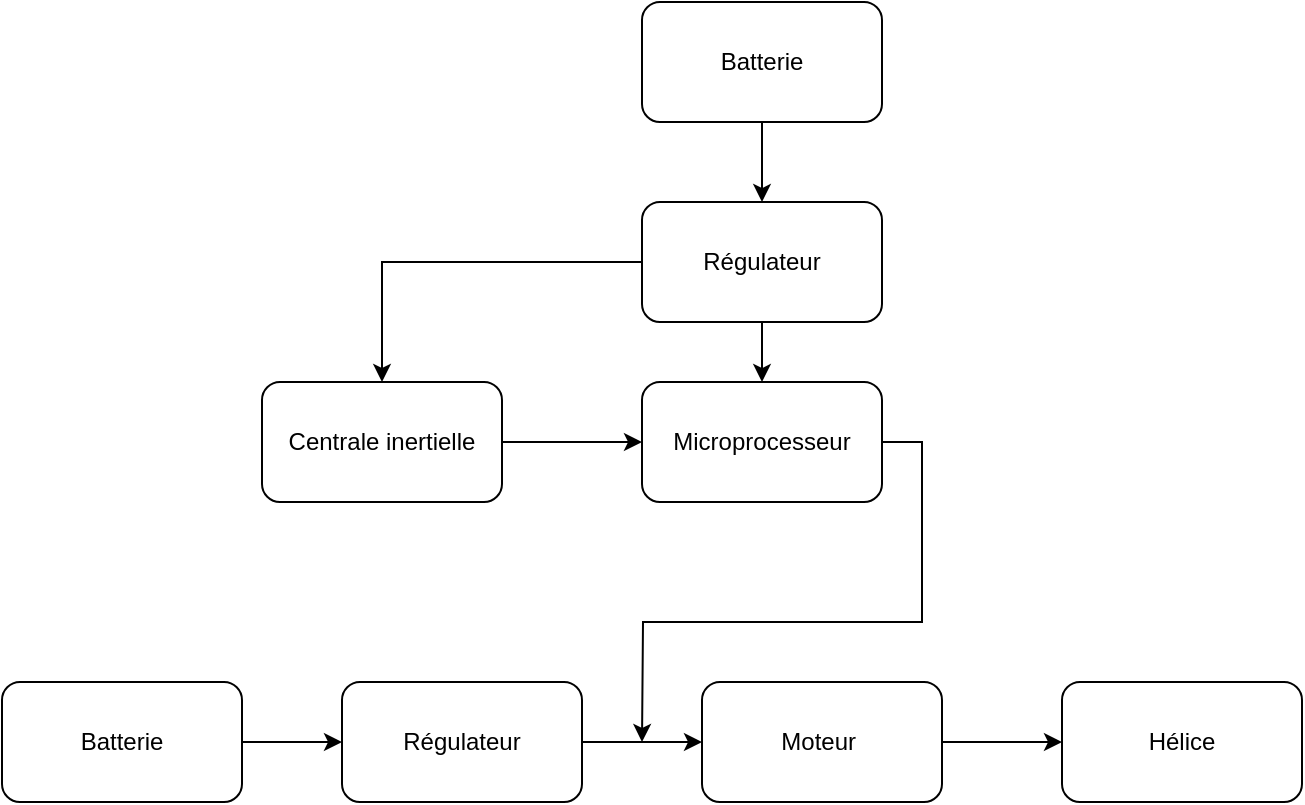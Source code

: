 <mxfile version="21.1.4" type="github">
  <diagram name="Page-1" id="kfJKp4cbYAR8tkhXhPna">
    <mxGraphModel dx="838" dy="1753" grid="1" gridSize="10" guides="1" tooltips="1" connect="1" arrows="1" fold="1" page="1" pageScale="1" pageWidth="827" pageHeight="1169" math="0" shadow="0">
      <root>
        <mxCell id="0" />
        <mxCell id="1" parent="0" />
        <mxCell id="dnf9TGZt98A_cBVJ5hq3-5" style="edgeStyle=orthogonalEdgeStyle;rounded=0;orthogonalLoop=1;jettySize=auto;html=1;exitX=1;exitY=0.5;exitDx=0;exitDy=0;entryX=0;entryY=0.5;entryDx=0;entryDy=0;" edge="1" parent="1" source="JJHdNfHpe185E23BwGl6-1" target="JJHdNfHpe185E23BwGl6-4">
          <mxGeometry relative="1" as="geometry" />
        </mxCell>
        <mxCell id="JJHdNfHpe185E23BwGl6-1" value="Moteur&amp;nbsp;" style="rounded=1;whiteSpace=wrap;html=1;" parent="1" vertex="1">
          <mxGeometry x="420" y="310" width="120" height="60" as="geometry" />
        </mxCell>
        <mxCell id="dnf9TGZt98A_cBVJ5hq3-12" style="edgeStyle=orthogonalEdgeStyle;rounded=0;orthogonalLoop=1;jettySize=auto;html=1;exitX=1;exitY=0.5;exitDx=0;exitDy=0;entryX=0;entryY=0.5;entryDx=0;entryDy=0;" edge="1" parent="1" source="JJHdNfHpe185E23BwGl6-2" target="JJHdNfHpe185E23BwGl6-3">
          <mxGeometry relative="1" as="geometry" />
        </mxCell>
        <mxCell id="JJHdNfHpe185E23BwGl6-2" value="Centrale inertielle" style="rounded=1;whiteSpace=wrap;html=1;" parent="1" vertex="1">
          <mxGeometry x="200" y="160" width="120" height="60" as="geometry" />
        </mxCell>
        <mxCell id="dnf9TGZt98A_cBVJ5hq3-8" style="edgeStyle=orthogonalEdgeStyle;rounded=0;orthogonalLoop=1;jettySize=auto;html=1;exitX=1;exitY=0.5;exitDx=0;exitDy=0;" edge="1" parent="1" source="JJHdNfHpe185E23BwGl6-3">
          <mxGeometry relative="1" as="geometry">
            <mxPoint x="390" y="340" as="targetPoint" />
          </mxGeometry>
        </mxCell>
        <mxCell id="JJHdNfHpe185E23BwGl6-3" value="Microprocesseur" style="rounded=1;whiteSpace=wrap;html=1;" parent="1" vertex="1">
          <mxGeometry x="390" y="160" width="120" height="60" as="geometry" />
        </mxCell>
        <mxCell id="JJHdNfHpe185E23BwGl6-4" value="Hélice" style="rounded=1;whiteSpace=wrap;html=1;" parent="1" vertex="1">
          <mxGeometry x="600" y="310" width="120" height="60" as="geometry" />
        </mxCell>
        <mxCell id="dnf9TGZt98A_cBVJ5hq3-10" style="edgeStyle=orthogonalEdgeStyle;rounded=0;orthogonalLoop=1;jettySize=auto;html=1;exitX=0.5;exitY=1;exitDx=0;exitDy=0;entryX=0.5;entryY=0;entryDx=0;entryDy=0;" edge="1" parent="1" source="JJHdNfHpe185E23BwGl6-5" target="JJHdNfHpe185E23BwGl6-3">
          <mxGeometry relative="1" as="geometry" />
        </mxCell>
        <mxCell id="dnf9TGZt98A_cBVJ5hq3-11" style="edgeStyle=orthogonalEdgeStyle;rounded=0;orthogonalLoop=1;jettySize=auto;html=1;exitX=0;exitY=0.5;exitDx=0;exitDy=0;entryX=0.5;entryY=0;entryDx=0;entryDy=0;" edge="1" parent="1" source="JJHdNfHpe185E23BwGl6-5" target="JJHdNfHpe185E23BwGl6-2">
          <mxGeometry relative="1" as="geometry" />
        </mxCell>
        <mxCell id="JJHdNfHpe185E23BwGl6-5" value="Régulateur" style="rounded=1;whiteSpace=wrap;html=1;" parent="1" vertex="1">
          <mxGeometry x="390" y="70" width="120" height="60" as="geometry" />
        </mxCell>
        <mxCell id="dnf9TGZt98A_cBVJ5hq3-4" style="edgeStyle=orthogonalEdgeStyle;rounded=0;orthogonalLoop=1;jettySize=auto;html=1;exitX=1;exitY=0.5;exitDx=0;exitDy=0;entryX=0;entryY=0.5;entryDx=0;entryDy=0;" edge="1" parent="1" source="JJHdNfHpe185E23BwGl6-6" target="JJHdNfHpe185E23BwGl6-1">
          <mxGeometry relative="1" as="geometry" />
        </mxCell>
        <mxCell id="JJHdNfHpe185E23BwGl6-6" value="Régulateur" style="rounded=1;whiteSpace=wrap;html=1;" parent="1" vertex="1">
          <mxGeometry x="240" y="310" width="120" height="60" as="geometry" />
        </mxCell>
        <mxCell id="dnf9TGZt98A_cBVJ5hq3-3" style="edgeStyle=orthogonalEdgeStyle;rounded=0;orthogonalLoop=1;jettySize=auto;html=1;exitX=1;exitY=0.5;exitDx=0;exitDy=0;entryX=0;entryY=0.5;entryDx=0;entryDy=0;" edge="1" parent="1" source="JJHdNfHpe185E23BwGl6-7" target="JJHdNfHpe185E23BwGl6-6">
          <mxGeometry relative="1" as="geometry" />
        </mxCell>
        <mxCell id="JJHdNfHpe185E23BwGl6-7" value="Batterie" style="rounded=1;whiteSpace=wrap;html=1;" parent="1" vertex="1">
          <mxGeometry x="70" y="310" width="120" height="60" as="geometry" />
        </mxCell>
        <mxCell id="dnf9TGZt98A_cBVJ5hq3-9" style="edgeStyle=orthogonalEdgeStyle;rounded=0;orthogonalLoop=1;jettySize=auto;html=1;exitX=0.5;exitY=1;exitDx=0;exitDy=0;entryX=0.5;entryY=0;entryDx=0;entryDy=0;" edge="1" parent="1" source="dnf9TGZt98A_cBVJ5hq3-1" target="JJHdNfHpe185E23BwGl6-5">
          <mxGeometry relative="1" as="geometry" />
        </mxCell>
        <mxCell id="dnf9TGZt98A_cBVJ5hq3-1" value="Batterie" style="rounded=1;whiteSpace=wrap;html=1;" vertex="1" parent="1">
          <mxGeometry x="390" y="-30" width="120" height="60" as="geometry" />
        </mxCell>
      </root>
    </mxGraphModel>
  </diagram>
</mxfile>
